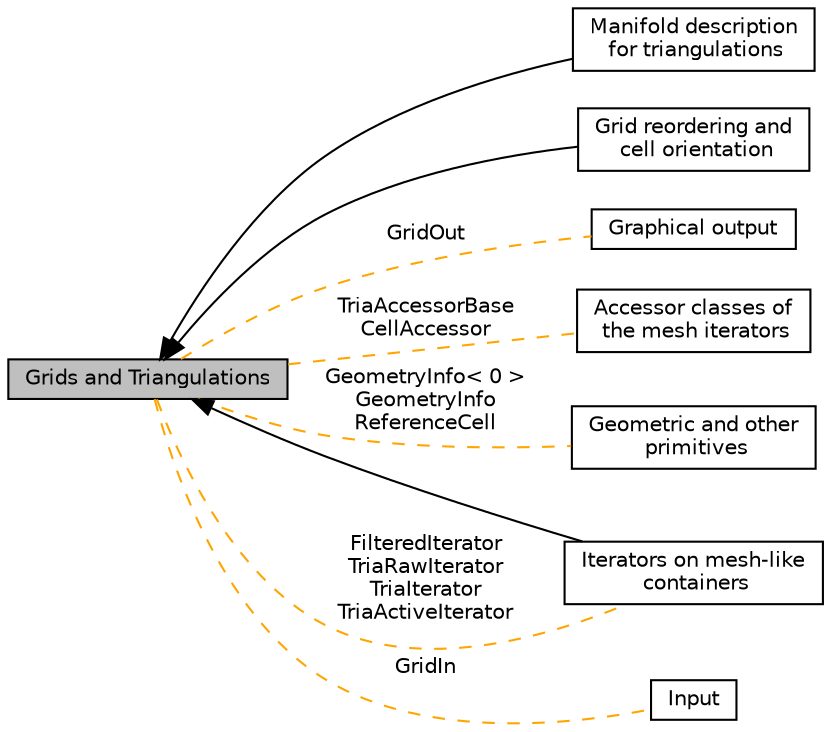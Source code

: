 digraph "Grids and Triangulations"
{
  edge [fontname="Helvetica",fontsize="10",labelfontname="Helvetica",labelfontsize="10"];
  node [fontname="Helvetica",fontsize="10",shape=box];
  rankdir=LR;
  Node3 [label="Manifold description\l for triangulations",height=0.2,width=0.4,color="black", fillcolor="white", style="filled",URL="$group__manifold.html",tooltip=" "];
  Node4 [label="Grid reordering and\l cell orientation",height=0.2,width=0.4,color="black", fillcolor="white", style="filled",URL="$group__reordering.html",tooltip="A module describing how deal.II consistently orients Triangulation objects."];
  Node7 [label="Graphical output",height=0.2,width=0.4,color="black", fillcolor="white", style="filled",URL="$group__output.html",tooltip="deal.II generates three types of output: it can write triangulations/meshes in formats understood by ..."];
  Node8 [label="Accessor classes of\l the mesh iterators",height=0.2,width=0.4,color="black", fillcolor="white", style="filled",URL="$group__Accessors.html",tooltip=" "];
  Node5 [label="Geometric and other\l primitives",height=0.2,width=0.4,color="black", fillcolor="white", style="filled",URL="$group__geomprimitives.html",tooltip="This group contains a number of classes that act as geometric primitives or primitives for other math..."];
  Node2 [label="Iterators on mesh-like\l containers",height=0.2,width=0.4,color="black", fillcolor="white", style="filled",URL="$group__Iterators.html",tooltip="deal.II has several classes which are understood conceptually as meshes. Apart from the obvious Trian..."];
  Node1 [label="Grids and Triangulations",height=0.2,width=0.4,color="black", fillcolor="grey75", style="filled", fontcolor="black",tooltip="This module groups functions and classes that have to do with the topology and geometry of meshes...."];
  Node6 [label="Input",height=0.2,width=0.4,color="black", fillcolor="white", style="filled",URL="$group__input.html",tooltip="deal.II can read meshes in a number of different formats. However, all of them are constrained to so-..."];
  Node1->Node2 [shape=plaintext, dir="back", style="solid"];
  Node1->Node3 [shape=plaintext, dir="back", style="solid"];
  Node1->Node4 [shape=plaintext, dir="back", style="solid"];
  Node1->Node5 [shape=plaintext, label="GeometryInfo\< 0 \>\nGeometryInfo\nReferenceCell", color="orange", dir="none", style="dashed"];
  Node1->Node2 [shape=plaintext, label="FilteredIterator\nTriaRawIterator\nTriaIterator\nTriaActiveIterator", color="orange", dir="none", style="dashed"];
  Node1->Node6 [shape=plaintext, label="GridIn", color="orange", dir="none", style="dashed"];
  Node1->Node7 [shape=plaintext, label="GridOut", color="orange", dir="none", style="dashed"];
  Node1->Node8 [shape=plaintext, label="TriaAccessorBase\nCellAccessor", color="orange", dir="none", style="dashed"];
}
